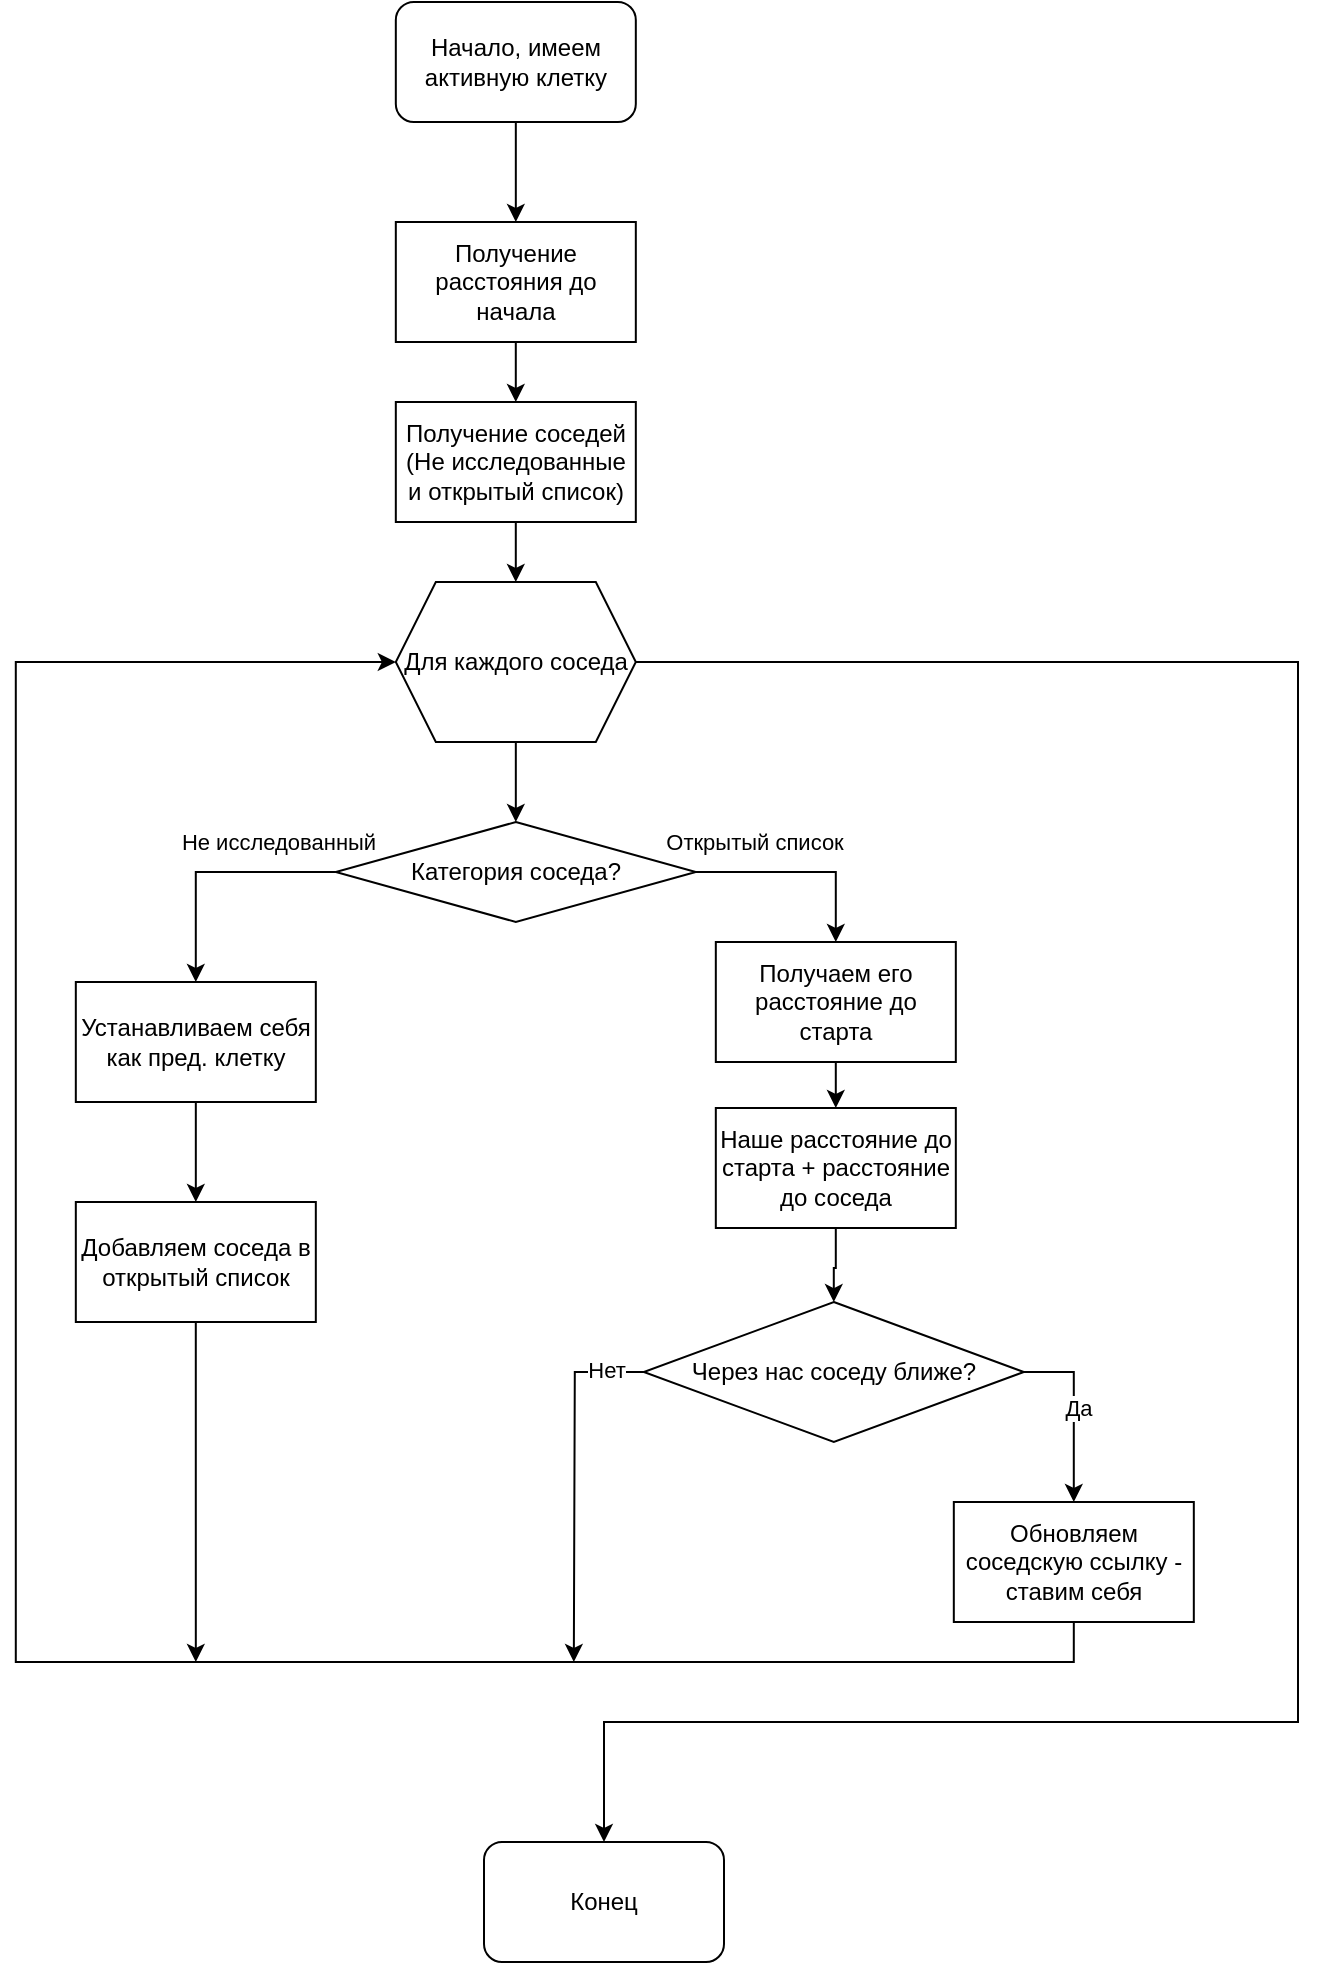 <mxfile version="20.7.4" type="github">
  <diagram id="C5RBs43oDa-KdzZeNtuy" name="Page-1">
    <mxGraphModel dx="4715" dy="1933" grid="1" gridSize="10" guides="1" tooltips="1" connect="1" arrows="1" fold="1" page="1" pageScale="1" pageWidth="827" pageHeight="1169" math="0" shadow="0">
      <root>
        <mxCell id="WIyWlLk6GJQsqaUBKTNV-0" />
        <mxCell id="WIyWlLk6GJQsqaUBKTNV-1" parent="WIyWlLk6GJQsqaUBKTNV-0" />
        <mxCell id="OeQV_F3_QMh7ZNfaNAOo-4" value="" style="edgeStyle=orthogonalEdgeStyle;rounded=0;orthogonalLoop=1;jettySize=auto;html=1;" edge="1" parent="WIyWlLk6GJQsqaUBKTNV-1" source="OeQV_F3_QMh7ZNfaNAOo-0" target="OeQV_F3_QMh7ZNfaNAOo-21">
          <mxGeometry relative="1" as="geometry">
            <mxPoint x="368.944" y="40" as="targetPoint" />
          </mxGeometry>
        </mxCell>
        <mxCell id="OeQV_F3_QMh7ZNfaNAOo-0" value="Начало, имеем активную клетку" style="rounded=1;whiteSpace=wrap;html=1;" vertex="1" parent="WIyWlLk6GJQsqaUBKTNV-1">
          <mxGeometry x="308.91" y="30" width="120" height="60" as="geometry" />
        </mxCell>
        <mxCell id="OeQV_F3_QMh7ZNfaNAOo-8" value="" style="edgeStyle=orthogonalEdgeStyle;rounded=0;orthogonalLoop=1;jettySize=auto;html=1;" edge="1" parent="WIyWlLk6GJQsqaUBKTNV-1" source="OeQV_F3_QMh7ZNfaNAOo-5" target="OeQV_F3_QMh7ZNfaNAOo-7">
          <mxGeometry relative="1" as="geometry" />
        </mxCell>
        <mxCell id="OeQV_F3_QMh7ZNfaNAOo-5" value="Получение соседей&lt;br&gt;(Не исследованные и открытый список)" style="rounded=0;whiteSpace=wrap;html=1;" vertex="1" parent="WIyWlLk6GJQsqaUBKTNV-1">
          <mxGeometry x="308.91" y="230" width="120" height="60" as="geometry" />
        </mxCell>
        <mxCell id="OeQV_F3_QMh7ZNfaNAOo-10" value="" style="edgeStyle=orthogonalEdgeStyle;rounded=0;orthogonalLoop=1;jettySize=auto;html=1;" edge="1" parent="WIyWlLk6GJQsqaUBKTNV-1" source="OeQV_F3_QMh7ZNfaNAOo-7" target="OeQV_F3_QMh7ZNfaNAOo-9">
          <mxGeometry relative="1" as="geometry" />
        </mxCell>
        <mxCell id="OeQV_F3_QMh7ZNfaNAOo-47" style="edgeStyle=orthogonalEdgeStyle;rounded=0;orthogonalLoop=1;jettySize=auto;html=1;entryX=0.5;entryY=0;entryDx=0;entryDy=0;" edge="1" parent="WIyWlLk6GJQsqaUBKTNV-1" source="OeQV_F3_QMh7ZNfaNAOo-7" target="OeQV_F3_QMh7ZNfaNAOo-45">
          <mxGeometry relative="1" as="geometry">
            <Array as="points">
              <mxPoint x="760" y="360" />
              <mxPoint x="760" y="890" />
              <mxPoint x="413" y="890" />
            </Array>
          </mxGeometry>
        </mxCell>
        <mxCell id="OeQV_F3_QMh7ZNfaNAOo-7" value="Для каждого соседа" style="shape=hexagon;perimeter=hexagonPerimeter2;whiteSpace=wrap;html=1;fixedSize=1;" vertex="1" parent="WIyWlLk6GJQsqaUBKTNV-1">
          <mxGeometry x="308.91" y="320" width="120" height="80" as="geometry" />
        </mxCell>
        <mxCell id="OeQV_F3_QMh7ZNfaNAOo-12" style="edgeStyle=orthogonalEdgeStyle;rounded=0;orthogonalLoop=1;jettySize=auto;html=1;" edge="1" parent="WIyWlLk6GJQsqaUBKTNV-1" source="OeQV_F3_QMh7ZNfaNAOo-9" target="OeQV_F3_QMh7ZNfaNAOo-11">
          <mxGeometry relative="1" as="geometry" />
        </mxCell>
        <mxCell id="OeQV_F3_QMh7ZNfaNAOo-13" value="Не исследованный" style="edgeLabel;html=1;align=center;verticalAlign=middle;resizable=0;points=[];" vertex="1" connectable="0" parent="OeQV_F3_QMh7ZNfaNAOo-12">
          <mxGeometry x="-0.506" y="3" relative="1" as="geometry">
            <mxPoint x="2" y="-18" as="offset" />
          </mxGeometry>
        </mxCell>
        <mxCell id="OeQV_F3_QMh7ZNfaNAOo-15" value="" style="edgeStyle=orthogonalEdgeStyle;rounded=0;orthogonalLoop=1;jettySize=auto;html=1;" edge="1" parent="WIyWlLk6GJQsqaUBKTNV-1" source="OeQV_F3_QMh7ZNfaNAOo-9" target="OeQV_F3_QMh7ZNfaNAOo-14">
          <mxGeometry relative="1" as="geometry" />
        </mxCell>
        <mxCell id="OeQV_F3_QMh7ZNfaNAOo-16" value="Открытый список" style="edgeLabel;html=1;align=center;verticalAlign=middle;resizable=0;points=[];" vertex="1" connectable="0" parent="OeQV_F3_QMh7ZNfaNAOo-15">
          <mxGeometry x="-0.255" y="2" relative="1" as="geometry">
            <mxPoint x="-10" y="-13" as="offset" />
          </mxGeometry>
        </mxCell>
        <mxCell id="OeQV_F3_QMh7ZNfaNAOo-9" value="Категория соседа?" style="rhombus;whiteSpace=wrap;html=1;" vertex="1" parent="WIyWlLk6GJQsqaUBKTNV-1">
          <mxGeometry x="278.91" y="440" width="180" height="50" as="geometry" />
        </mxCell>
        <mxCell id="OeQV_F3_QMh7ZNfaNAOo-32" value="" style="edgeStyle=orthogonalEdgeStyle;rounded=0;orthogonalLoop=1;jettySize=auto;html=1;" edge="1" parent="WIyWlLk6GJQsqaUBKTNV-1" source="OeQV_F3_QMh7ZNfaNAOo-11" target="OeQV_F3_QMh7ZNfaNAOo-31">
          <mxGeometry relative="1" as="geometry" />
        </mxCell>
        <mxCell id="OeQV_F3_QMh7ZNfaNAOo-11" value="Устанавливаем себя как пред. клетку" style="whiteSpace=wrap;html=1;" vertex="1" parent="WIyWlLk6GJQsqaUBKTNV-1">
          <mxGeometry x="148.91" y="520" width="120" height="60" as="geometry" />
        </mxCell>
        <mxCell id="OeQV_F3_QMh7ZNfaNAOo-20" value="" style="edgeStyle=orthogonalEdgeStyle;rounded=0;orthogonalLoop=1;jettySize=auto;html=1;" edge="1" parent="WIyWlLk6GJQsqaUBKTNV-1" source="OeQV_F3_QMh7ZNfaNAOo-14" target="OeQV_F3_QMh7ZNfaNAOo-19">
          <mxGeometry relative="1" as="geometry" />
        </mxCell>
        <mxCell id="OeQV_F3_QMh7ZNfaNAOo-14" value="Получаем его расстояние до старта" style="whiteSpace=wrap;html=1;" vertex="1" parent="WIyWlLk6GJQsqaUBKTNV-1">
          <mxGeometry x="468.91" y="500" width="120" height="60" as="geometry" />
        </mxCell>
        <mxCell id="OeQV_F3_QMh7ZNfaNAOo-27" value="" style="edgeStyle=orthogonalEdgeStyle;rounded=0;orthogonalLoop=1;jettySize=auto;html=1;" edge="1" parent="WIyWlLk6GJQsqaUBKTNV-1" source="OeQV_F3_QMh7ZNfaNAOo-19" target="OeQV_F3_QMh7ZNfaNAOo-26">
          <mxGeometry relative="1" as="geometry" />
        </mxCell>
        <mxCell id="OeQV_F3_QMh7ZNfaNAOo-19" value="Наше расстояние до старта + расстояние до соседа" style="whiteSpace=wrap;html=1;" vertex="1" parent="WIyWlLk6GJQsqaUBKTNV-1">
          <mxGeometry x="468.91" y="583" width="120" height="60" as="geometry" />
        </mxCell>
        <mxCell id="OeQV_F3_QMh7ZNfaNAOo-23" value="" style="edgeStyle=orthogonalEdgeStyle;rounded=0;orthogonalLoop=1;jettySize=auto;html=1;" edge="1" parent="WIyWlLk6GJQsqaUBKTNV-1" source="OeQV_F3_QMh7ZNfaNAOo-21" target="OeQV_F3_QMh7ZNfaNAOo-5">
          <mxGeometry relative="1" as="geometry" />
        </mxCell>
        <mxCell id="OeQV_F3_QMh7ZNfaNAOo-21" value="Получение расстояния до начала" style="whiteSpace=wrap;html=1;rounded=0;" vertex="1" parent="WIyWlLk6GJQsqaUBKTNV-1">
          <mxGeometry x="308.91" y="140" width="120" height="60" as="geometry" />
        </mxCell>
        <mxCell id="OeQV_F3_QMh7ZNfaNAOo-29" value="" style="edgeStyle=orthogonalEdgeStyle;rounded=0;orthogonalLoop=1;jettySize=auto;html=1;exitX=1;exitY=0.5;exitDx=0;exitDy=0;" edge="1" parent="WIyWlLk6GJQsqaUBKTNV-1" source="OeQV_F3_QMh7ZNfaNAOo-26" target="OeQV_F3_QMh7ZNfaNAOo-28">
          <mxGeometry relative="1" as="geometry" />
        </mxCell>
        <mxCell id="OeQV_F3_QMh7ZNfaNAOo-41" value="Да" style="edgeLabel;html=1;align=center;verticalAlign=middle;resizable=0;points=[];" vertex="1" connectable="0" parent="OeQV_F3_QMh7ZNfaNAOo-29">
          <mxGeometry x="-0.039" y="2" relative="1" as="geometry">
            <mxPoint as="offset" />
          </mxGeometry>
        </mxCell>
        <mxCell id="OeQV_F3_QMh7ZNfaNAOo-38" style="edgeStyle=orthogonalEdgeStyle;rounded=0;orthogonalLoop=1;jettySize=auto;html=1;" edge="1" parent="WIyWlLk6GJQsqaUBKTNV-1" source="OeQV_F3_QMh7ZNfaNAOo-26">
          <mxGeometry relative="1" as="geometry">
            <mxPoint x="397.91" y="860" as="targetPoint" />
          </mxGeometry>
        </mxCell>
        <mxCell id="OeQV_F3_QMh7ZNfaNAOo-39" value="Нет" style="edgeLabel;html=1;align=center;verticalAlign=middle;resizable=0;points=[];" vertex="1" connectable="0" parent="OeQV_F3_QMh7ZNfaNAOo-38">
          <mxGeometry x="-0.781" y="-1" relative="1" as="geometry">
            <mxPoint as="offset" />
          </mxGeometry>
        </mxCell>
        <mxCell id="OeQV_F3_QMh7ZNfaNAOo-26" value="Через нас соседу ближе?" style="rhombus;whiteSpace=wrap;html=1;" vertex="1" parent="WIyWlLk6GJQsqaUBKTNV-1">
          <mxGeometry x="432.91" y="680" width="190" height="70" as="geometry" />
        </mxCell>
        <mxCell id="OeQV_F3_QMh7ZNfaNAOo-40" style="edgeStyle=orthogonalEdgeStyle;rounded=0;orthogonalLoop=1;jettySize=auto;html=1;exitX=0.5;exitY=1;exitDx=0;exitDy=0;entryX=0;entryY=0.5;entryDx=0;entryDy=0;" edge="1" parent="WIyWlLk6GJQsqaUBKTNV-1" source="OeQV_F3_QMh7ZNfaNAOo-28" target="OeQV_F3_QMh7ZNfaNAOo-7">
          <mxGeometry relative="1" as="geometry">
            <mxPoint x="118.91" y="720" as="targetPoint" />
            <Array as="points">
              <mxPoint x="647.91" y="860" />
              <mxPoint x="118.91" y="860" />
              <mxPoint x="118.91" y="360" />
            </Array>
          </mxGeometry>
        </mxCell>
        <mxCell id="OeQV_F3_QMh7ZNfaNAOo-28" value="Обновляем соседскую ссылку - ставим себя" style="whiteSpace=wrap;html=1;" vertex="1" parent="WIyWlLk6GJQsqaUBKTNV-1">
          <mxGeometry x="587.91" y="780" width="120" height="60" as="geometry" />
        </mxCell>
        <mxCell id="OeQV_F3_QMh7ZNfaNAOo-42" style="edgeStyle=orthogonalEdgeStyle;rounded=0;orthogonalLoop=1;jettySize=auto;html=1;" edge="1" parent="WIyWlLk6GJQsqaUBKTNV-1" source="OeQV_F3_QMh7ZNfaNAOo-31">
          <mxGeometry relative="1" as="geometry">
            <mxPoint x="208.91" y="860" as="targetPoint" />
          </mxGeometry>
        </mxCell>
        <mxCell id="OeQV_F3_QMh7ZNfaNAOo-31" value="Добавляем соседа в открытый список" style="whiteSpace=wrap;html=1;" vertex="1" parent="WIyWlLk6GJQsqaUBKTNV-1">
          <mxGeometry x="148.91" y="630" width="120" height="60" as="geometry" />
        </mxCell>
        <mxCell id="OeQV_F3_QMh7ZNfaNAOo-45" value="Конец" style="rounded=1;whiteSpace=wrap;html=1;" vertex="1" parent="WIyWlLk6GJQsqaUBKTNV-1">
          <mxGeometry x="353" y="950" width="120" height="60" as="geometry" />
        </mxCell>
      </root>
    </mxGraphModel>
  </diagram>
</mxfile>
